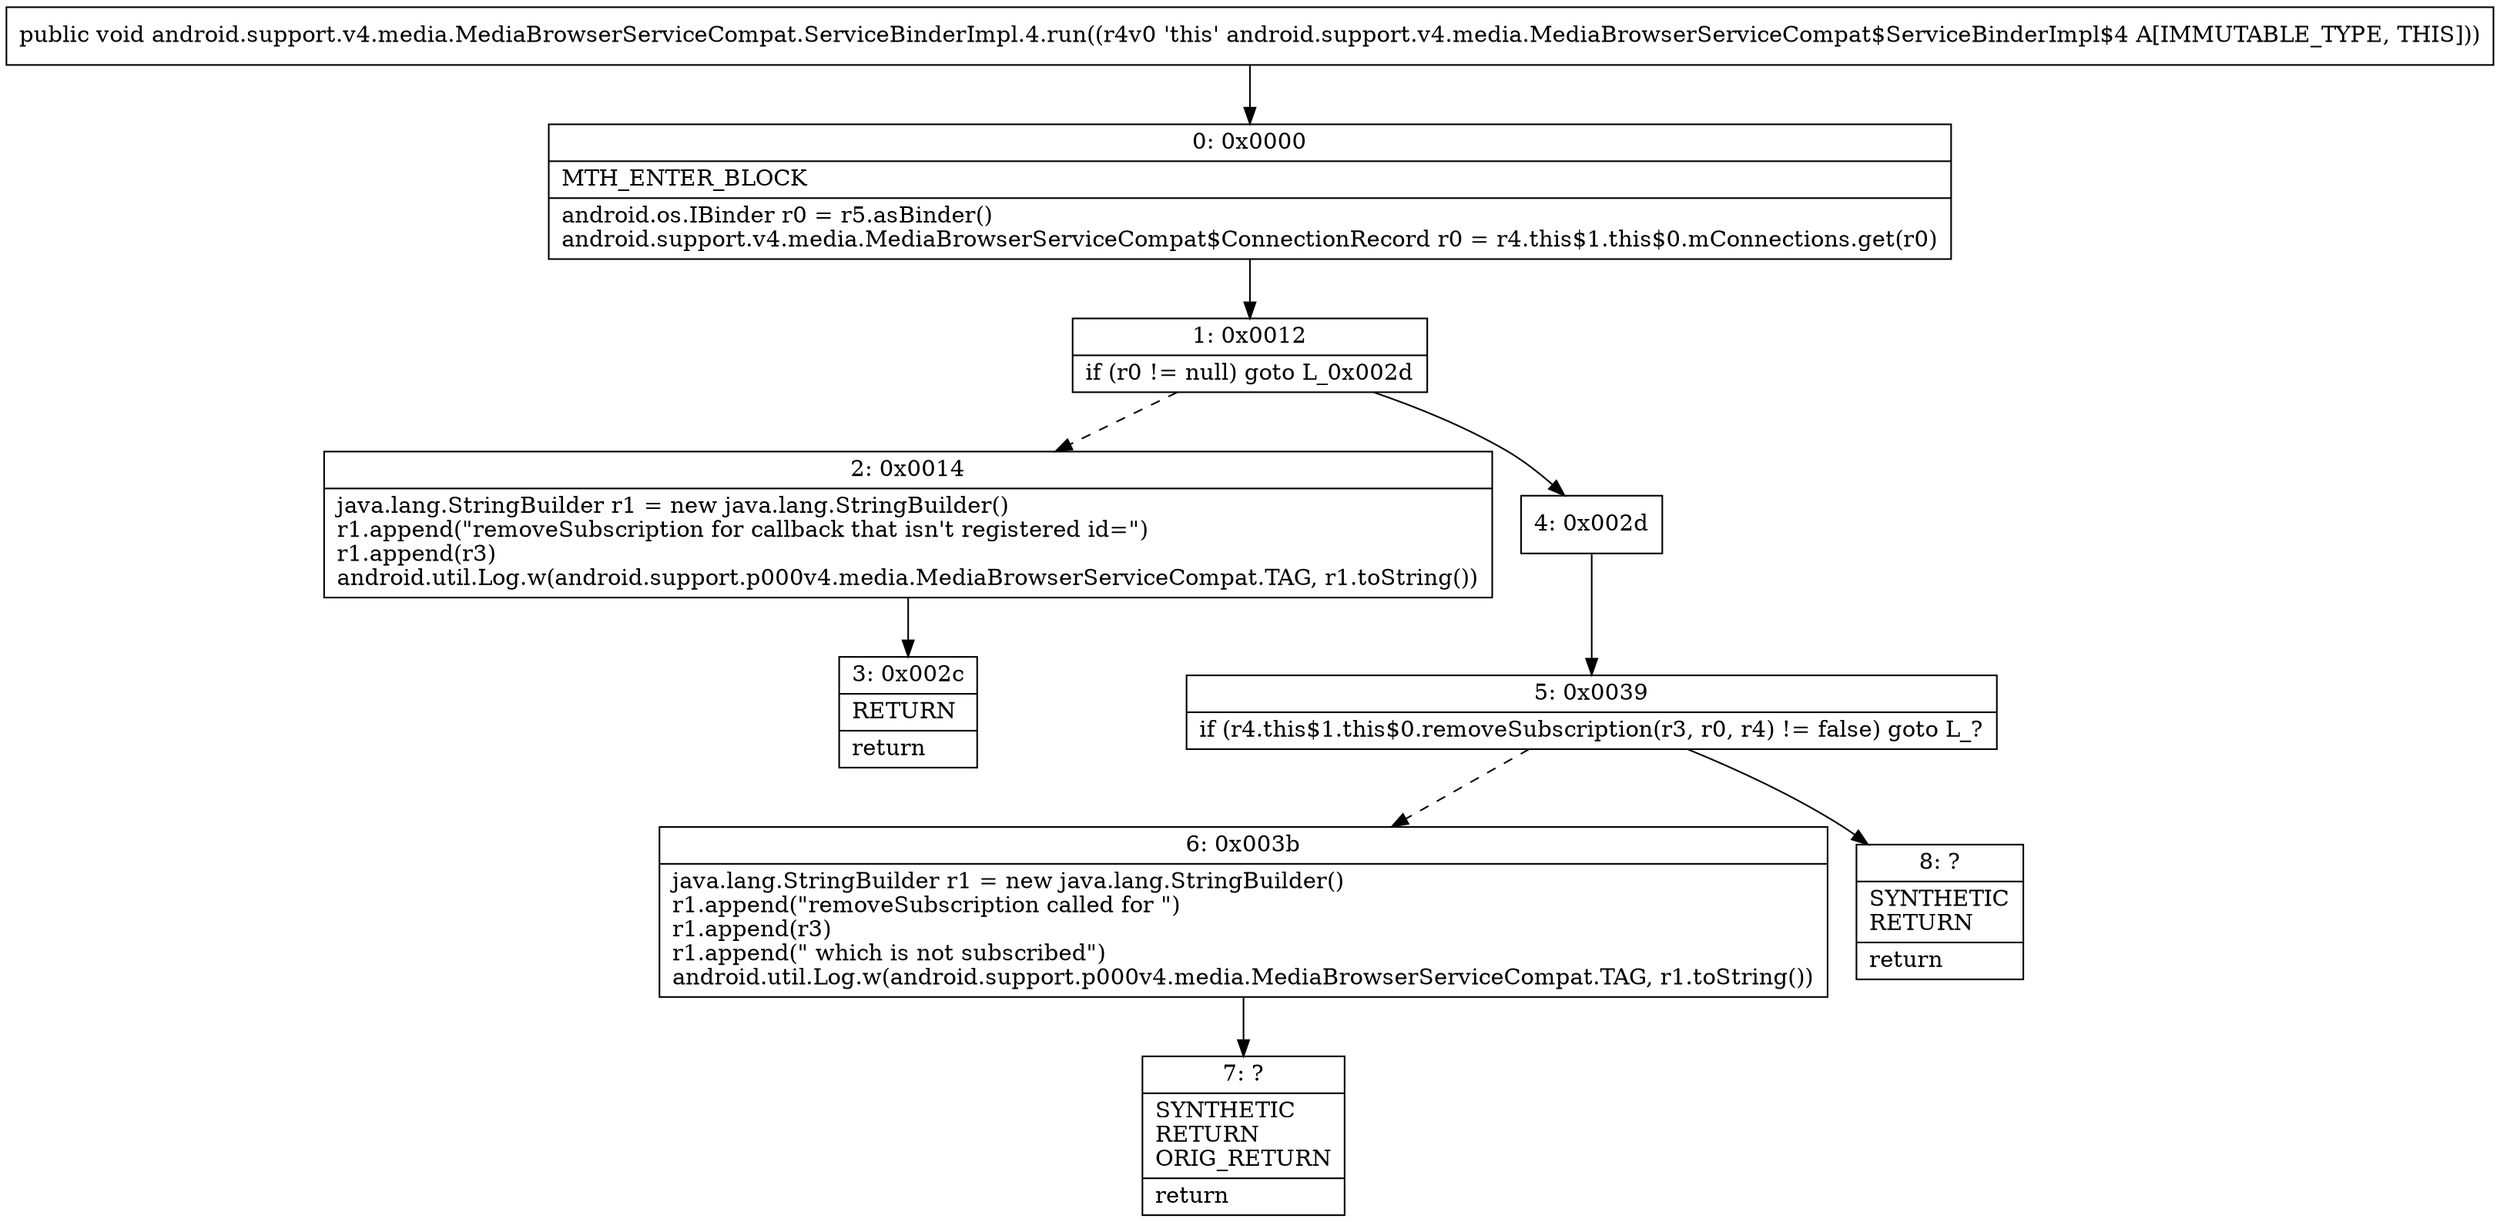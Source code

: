 digraph "CFG forandroid.support.v4.media.MediaBrowserServiceCompat.ServiceBinderImpl.4.run()V" {
Node_0 [shape=record,label="{0\:\ 0x0000|MTH_ENTER_BLOCK\l|android.os.IBinder r0 = r5.asBinder()\landroid.support.v4.media.MediaBrowserServiceCompat$ConnectionRecord r0 = r4.this$1.this$0.mConnections.get(r0)\l}"];
Node_1 [shape=record,label="{1\:\ 0x0012|if (r0 != null) goto L_0x002d\l}"];
Node_2 [shape=record,label="{2\:\ 0x0014|java.lang.StringBuilder r1 = new java.lang.StringBuilder()\lr1.append(\"removeSubscription for callback that isn't registered id=\")\lr1.append(r3)\landroid.util.Log.w(android.support.p000v4.media.MediaBrowserServiceCompat.TAG, r1.toString())\l}"];
Node_3 [shape=record,label="{3\:\ 0x002c|RETURN\l|return\l}"];
Node_4 [shape=record,label="{4\:\ 0x002d}"];
Node_5 [shape=record,label="{5\:\ 0x0039|if (r4.this$1.this$0.removeSubscription(r3, r0, r4) != false) goto L_?\l}"];
Node_6 [shape=record,label="{6\:\ 0x003b|java.lang.StringBuilder r1 = new java.lang.StringBuilder()\lr1.append(\"removeSubscription called for \")\lr1.append(r3)\lr1.append(\" which is not subscribed\")\landroid.util.Log.w(android.support.p000v4.media.MediaBrowserServiceCompat.TAG, r1.toString())\l}"];
Node_7 [shape=record,label="{7\:\ ?|SYNTHETIC\lRETURN\lORIG_RETURN\l|return\l}"];
Node_8 [shape=record,label="{8\:\ ?|SYNTHETIC\lRETURN\l|return\l}"];
MethodNode[shape=record,label="{public void android.support.v4.media.MediaBrowserServiceCompat.ServiceBinderImpl.4.run((r4v0 'this' android.support.v4.media.MediaBrowserServiceCompat$ServiceBinderImpl$4 A[IMMUTABLE_TYPE, THIS])) }"];
MethodNode -> Node_0;
Node_0 -> Node_1;
Node_1 -> Node_2[style=dashed];
Node_1 -> Node_4;
Node_2 -> Node_3;
Node_4 -> Node_5;
Node_5 -> Node_6[style=dashed];
Node_5 -> Node_8;
Node_6 -> Node_7;
}

